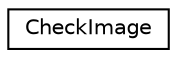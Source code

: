 digraph "Graphical Class Hierarchy"
{
 // LATEX_PDF_SIZE
  edge [fontname="Helvetica",fontsize="10",labelfontname="Helvetica",labelfontsize="10"];
  node [fontname="Helvetica",fontsize="10",shape=record];
  rankdir="LR";
  Node0 [label="CheckImage",height=0.2,width=0.4,color="black", fillcolor="white", style="filled",URL="$dd/d88/structCheckImage.html",tooltip=" "];
}
